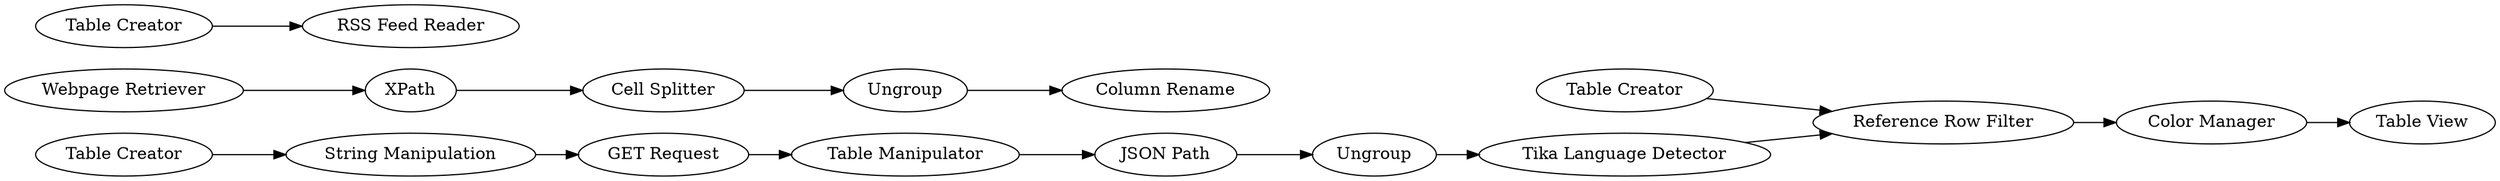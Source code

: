 digraph {
	22 -> 12
	9 -> 8
	10 -> 9
	12 -> 24
	20 -> 17
	27 -> 20
	19 -> 18
	24 -> 14
	25 -> 27
	21 -> 22
	7 -> 10
	26 -> 27
	14 -> 15
	8 -> 11
	15 -> 26
	24 [label="Table Manipulator"]
	27 [label="Reference Row Filter"]
	14 [label="JSON Path"]
	20 [label="Color Manager"]
	7 [label="Webpage Retriever"]
	22 [label="String Manipulation"]
	9 [label="Cell Splitter"]
	11 [label="Column Rename"]
	26 [label="Tika Language Detector"]
	18 [label="RSS Feed Reader"]
	21 [label="Table Creator"]
	8 [label=Ungroup]
	15 [label=Ungroup]
	25 [label="Table Creator"]
	12 [label="GET Request"]
	17 [label="Table View"]
	10 [label=XPath]
	19 [label="Table Creator"]
	rankdir=LR
}
